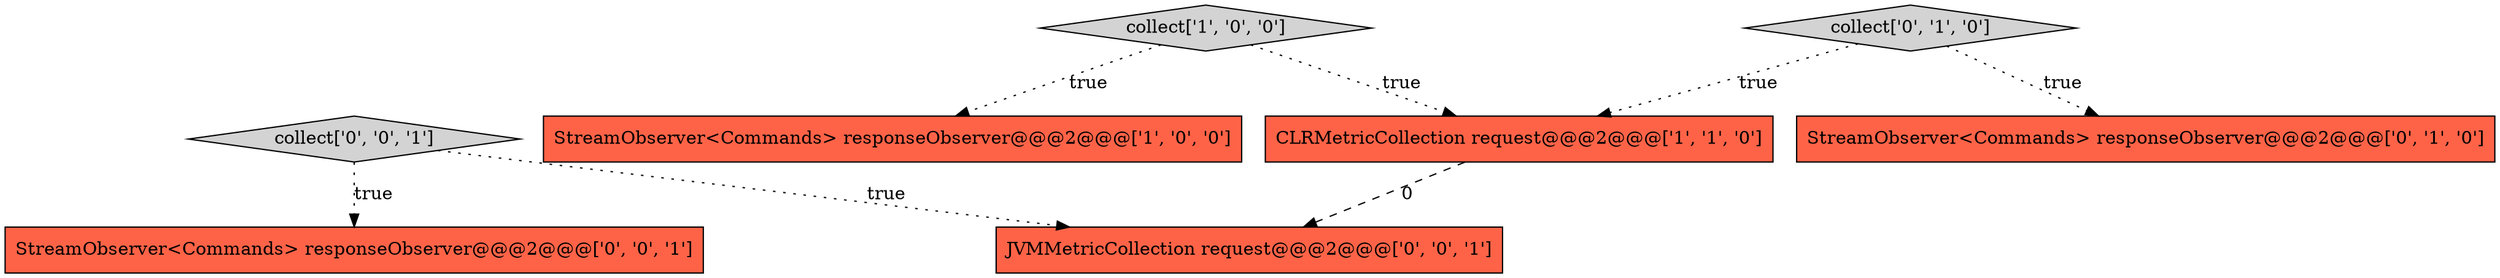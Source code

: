 digraph {
5 [style = filled, label = "collect['0', '0', '1']", fillcolor = lightgray, shape = diamond image = "AAA0AAABBB3BBB"];
4 [style = filled, label = "StreamObserver<Commands> responseObserver@@@2@@@['0', '1', '0']", fillcolor = tomato, shape = box image = "AAA0AAABBB2BBB"];
6 [style = filled, label = "StreamObserver<Commands> responseObserver@@@2@@@['0', '0', '1']", fillcolor = tomato, shape = box image = "AAA0AAABBB3BBB"];
2 [style = filled, label = "CLRMetricCollection request@@@2@@@['1', '1', '0']", fillcolor = tomato, shape = box image = "AAA0AAABBB1BBB"];
1 [style = filled, label = "collect['1', '0', '0']", fillcolor = lightgray, shape = diamond image = "AAA0AAABBB1BBB"];
0 [style = filled, label = "StreamObserver<Commands> responseObserver@@@2@@@['1', '0', '0']", fillcolor = tomato, shape = box image = "AAA0AAABBB1BBB"];
3 [style = filled, label = "collect['0', '1', '0']", fillcolor = lightgray, shape = diamond image = "AAA0AAABBB2BBB"];
7 [style = filled, label = "JVMMetricCollection request@@@2@@@['0', '0', '1']", fillcolor = tomato, shape = box image = "AAA0AAABBB3BBB"];
1->2 [style = dotted, label="true"];
5->6 [style = dotted, label="true"];
2->7 [style = dashed, label="0"];
5->7 [style = dotted, label="true"];
3->4 [style = dotted, label="true"];
3->2 [style = dotted, label="true"];
1->0 [style = dotted, label="true"];
}
